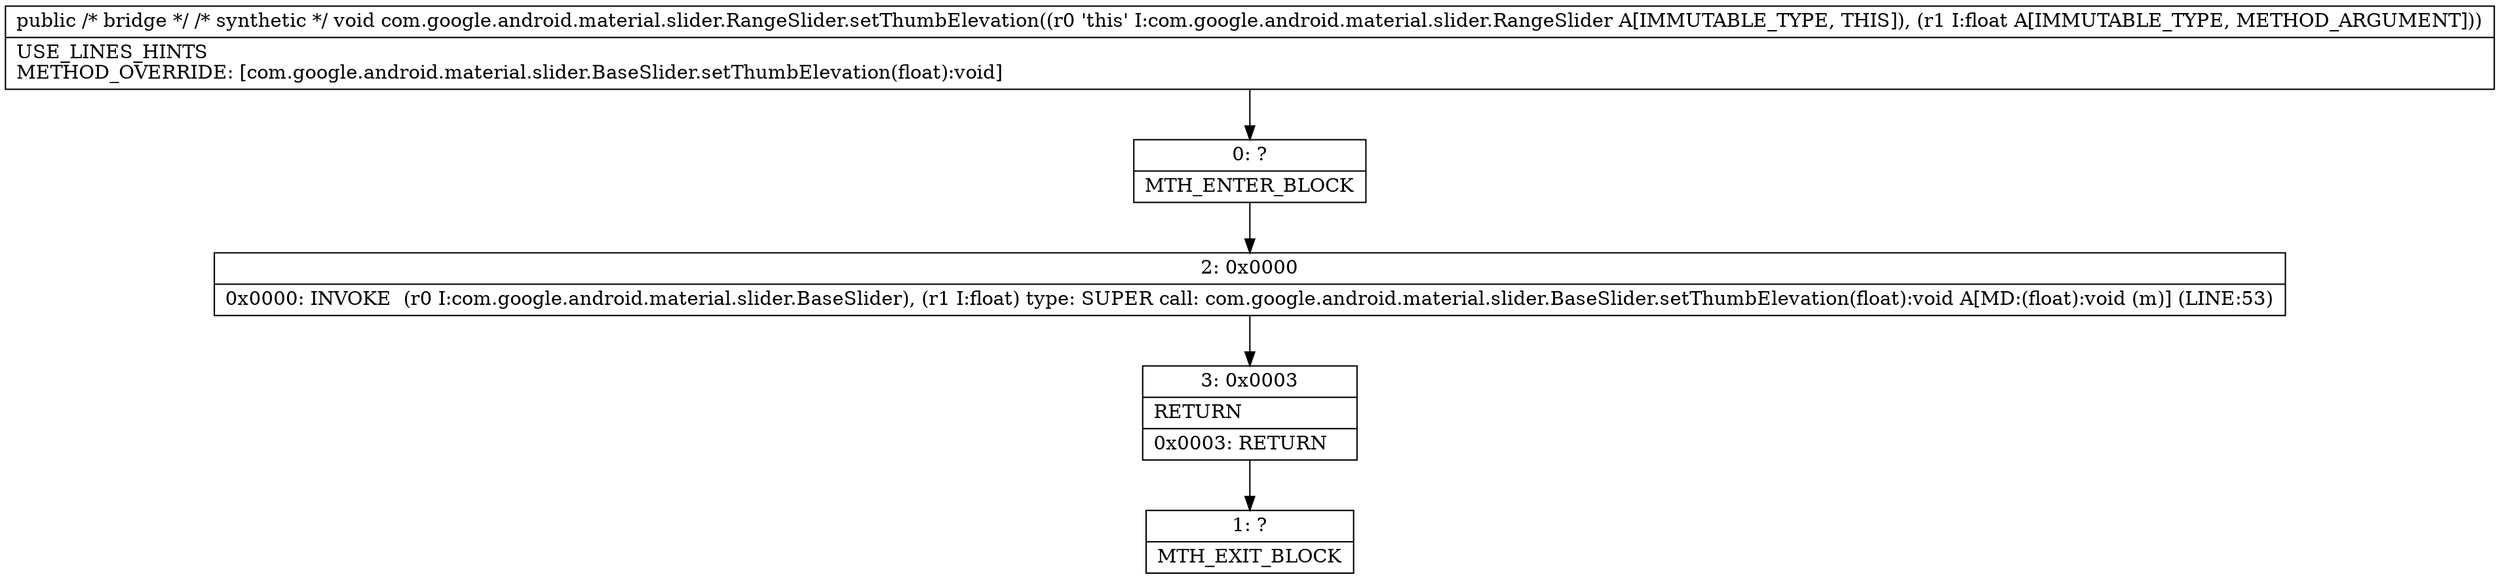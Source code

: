 digraph "CFG forcom.google.android.material.slider.RangeSlider.setThumbElevation(F)V" {
Node_0 [shape=record,label="{0\:\ ?|MTH_ENTER_BLOCK\l}"];
Node_2 [shape=record,label="{2\:\ 0x0000|0x0000: INVOKE  (r0 I:com.google.android.material.slider.BaseSlider), (r1 I:float) type: SUPER call: com.google.android.material.slider.BaseSlider.setThumbElevation(float):void A[MD:(float):void (m)] (LINE:53)\l}"];
Node_3 [shape=record,label="{3\:\ 0x0003|RETURN\l|0x0003: RETURN   \l}"];
Node_1 [shape=record,label="{1\:\ ?|MTH_EXIT_BLOCK\l}"];
MethodNode[shape=record,label="{public \/* bridge *\/ \/* synthetic *\/ void com.google.android.material.slider.RangeSlider.setThumbElevation((r0 'this' I:com.google.android.material.slider.RangeSlider A[IMMUTABLE_TYPE, THIS]), (r1 I:float A[IMMUTABLE_TYPE, METHOD_ARGUMENT]))  | USE_LINES_HINTS\lMETHOD_OVERRIDE: [com.google.android.material.slider.BaseSlider.setThumbElevation(float):void]\l}"];
MethodNode -> Node_0;Node_0 -> Node_2;
Node_2 -> Node_3;
Node_3 -> Node_1;
}

